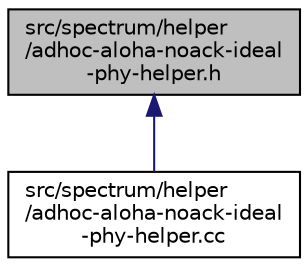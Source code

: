 digraph "src/spectrum/helper/adhoc-aloha-noack-ideal-phy-helper.h"
{
 // LATEX_PDF_SIZE
  edge [fontname="Helvetica",fontsize="10",labelfontname="Helvetica",labelfontsize="10"];
  node [fontname="Helvetica",fontsize="10",shape=record];
  Node1 [label="src/spectrum/helper\l/adhoc-aloha-noack-ideal\l-phy-helper.h",height=0.2,width=0.4,color="black", fillcolor="grey75", style="filled", fontcolor="black",tooltip=" "];
  Node1 -> Node2 [dir="back",color="midnightblue",fontsize="10",style="solid",fontname="Helvetica"];
  Node2 [label="src/spectrum/helper\l/adhoc-aloha-noack-ideal\l-phy-helper.cc",height=0.2,width=0.4,color="black", fillcolor="white", style="filled",URL="$adhoc-aloha-noack-ideal-phy-helper_8cc.html",tooltip=" "];
}
